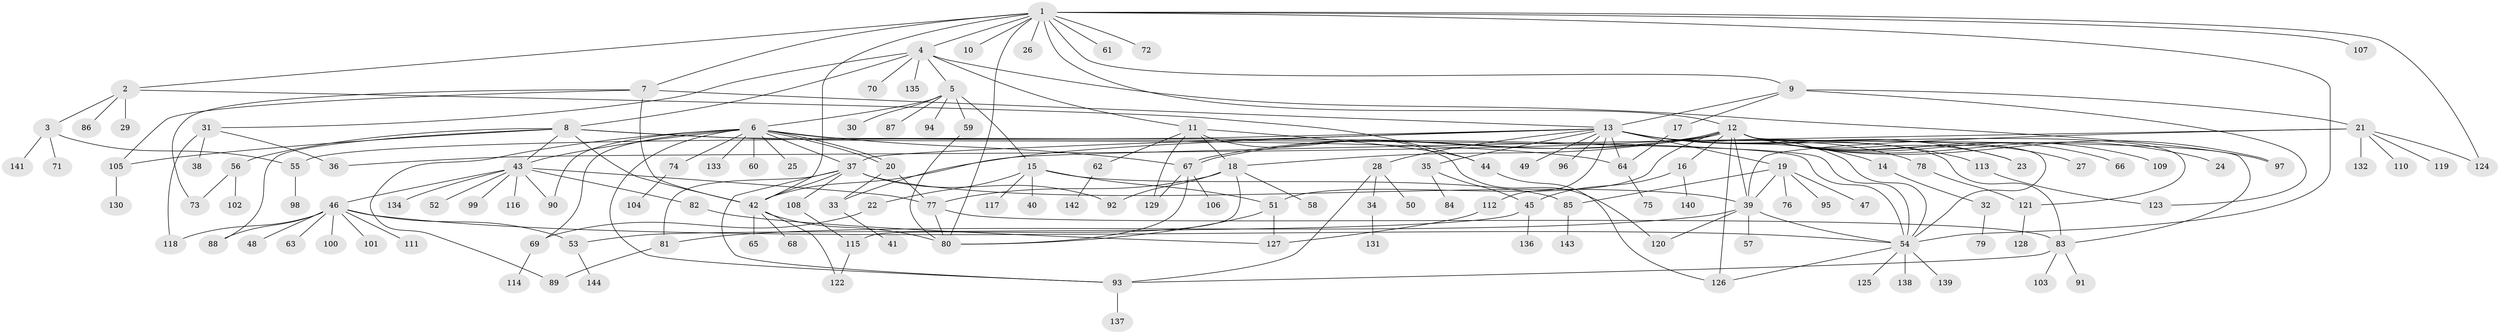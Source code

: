 // Generated by graph-tools (version 1.1) at 2025/49/03/09/25 03:49:56]
// undirected, 144 vertices, 207 edges
graph export_dot {
graph [start="1"]
  node [color=gray90,style=filled];
  1;
  2;
  3;
  4;
  5;
  6;
  7;
  8;
  9;
  10;
  11;
  12;
  13;
  14;
  15;
  16;
  17;
  18;
  19;
  20;
  21;
  22;
  23;
  24;
  25;
  26;
  27;
  28;
  29;
  30;
  31;
  32;
  33;
  34;
  35;
  36;
  37;
  38;
  39;
  40;
  41;
  42;
  43;
  44;
  45;
  46;
  47;
  48;
  49;
  50;
  51;
  52;
  53;
  54;
  55;
  56;
  57;
  58;
  59;
  60;
  61;
  62;
  63;
  64;
  65;
  66;
  67;
  68;
  69;
  70;
  71;
  72;
  73;
  74;
  75;
  76;
  77;
  78;
  79;
  80;
  81;
  82;
  83;
  84;
  85;
  86;
  87;
  88;
  89;
  90;
  91;
  92;
  93;
  94;
  95;
  96;
  97;
  98;
  99;
  100;
  101;
  102;
  103;
  104;
  105;
  106;
  107;
  108;
  109;
  110;
  111;
  112;
  113;
  114;
  115;
  116;
  117;
  118;
  119;
  120;
  121;
  122;
  123;
  124;
  125;
  126;
  127;
  128;
  129;
  130;
  131;
  132;
  133;
  134;
  135;
  136;
  137;
  138;
  139;
  140;
  141;
  142;
  143;
  144;
  1 -- 2;
  1 -- 4;
  1 -- 7;
  1 -- 9;
  1 -- 10;
  1 -- 12;
  1 -- 26;
  1 -- 42;
  1 -- 54;
  1 -- 61;
  1 -- 72;
  1 -- 80;
  1 -- 107;
  1 -- 124;
  2 -- 3;
  2 -- 29;
  2 -- 44;
  2 -- 86;
  3 -- 55;
  3 -- 71;
  3 -- 141;
  4 -- 5;
  4 -- 8;
  4 -- 11;
  4 -- 31;
  4 -- 70;
  4 -- 97;
  4 -- 135;
  5 -- 6;
  5 -- 15;
  5 -- 30;
  5 -- 59;
  5 -- 87;
  5 -- 94;
  6 -- 20;
  6 -- 20;
  6 -- 25;
  6 -- 37;
  6 -- 43;
  6 -- 54;
  6 -- 60;
  6 -- 67;
  6 -- 69;
  6 -- 74;
  6 -- 89;
  6 -- 90;
  6 -- 93;
  6 -- 133;
  7 -- 13;
  7 -- 42;
  7 -- 73;
  7 -- 105;
  8 -- 42;
  8 -- 43;
  8 -- 54;
  8 -- 56;
  8 -- 64;
  8 -- 88;
  8 -- 105;
  9 -- 13;
  9 -- 17;
  9 -- 21;
  9 -- 123;
  11 -- 18;
  11 -- 44;
  11 -- 62;
  11 -- 120;
  11 -- 129;
  12 -- 16;
  12 -- 18;
  12 -- 23;
  12 -- 24;
  12 -- 27;
  12 -- 36;
  12 -- 39;
  12 -- 51;
  12 -- 54;
  12 -- 66;
  12 -- 67;
  12 -- 67;
  12 -- 83;
  12 -- 97;
  12 -- 109;
  12 -- 121;
  12 -- 126;
  13 -- 14;
  13 -- 19;
  13 -- 23;
  13 -- 28;
  13 -- 33;
  13 -- 35;
  13 -- 37;
  13 -- 49;
  13 -- 54;
  13 -- 55;
  13 -- 64;
  13 -- 78;
  13 -- 83;
  13 -- 96;
  13 -- 112;
  13 -- 113;
  14 -- 32;
  15 -- 22;
  15 -- 40;
  15 -- 51;
  15 -- 85;
  15 -- 117;
  16 -- 45;
  16 -- 140;
  17 -- 64;
  18 -- 58;
  18 -- 77;
  18 -- 92;
  18 -- 115;
  19 -- 39;
  19 -- 47;
  19 -- 76;
  19 -- 85;
  19 -- 95;
  20 -- 33;
  20 -- 77;
  21 -- 39;
  21 -- 42;
  21 -- 110;
  21 -- 119;
  21 -- 124;
  21 -- 132;
  22 -- 69;
  28 -- 34;
  28 -- 50;
  28 -- 93;
  31 -- 36;
  31 -- 38;
  31 -- 118;
  32 -- 79;
  33 -- 41;
  34 -- 131;
  35 -- 45;
  35 -- 84;
  37 -- 39;
  37 -- 42;
  37 -- 81;
  37 -- 92;
  37 -- 93;
  37 -- 108;
  39 -- 54;
  39 -- 57;
  39 -- 81;
  39 -- 120;
  42 -- 65;
  42 -- 68;
  42 -- 80;
  42 -- 122;
  43 -- 46;
  43 -- 52;
  43 -- 77;
  43 -- 82;
  43 -- 90;
  43 -- 99;
  43 -- 116;
  43 -- 134;
  44 -- 126;
  45 -- 53;
  45 -- 136;
  46 -- 48;
  46 -- 53;
  46 -- 54;
  46 -- 63;
  46 -- 88;
  46 -- 100;
  46 -- 101;
  46 -- 111;
  46 -- 118;
  51 -- 80;
  51 -- 127;
  53 -- 144;
  54 -- 125;
  54 -- 126;
  54 -- 138;
  54 -- 139;
  55 -- 98;
  56 -- 73;
  56 -- 102;
  59 -- 80;
  62 -- 142;
  64 -- 75;
  67 -- 80;
  67 -- 106;
  67 -- 129;
  69 -- 114;
  74 -- 104;
  77 -- 80;
  77 -- 83;
  78 -- 121;
  81 -- 89;
  82 -- 127;
  83 -- 91;
  83 -- 93;
  83 -- 103;
  85 -- 143;
  93 -- 137;
  105 -- 130;
  108 -- 115;
  112 -- 127;
  113 -- 123;
  115 -- 122;
  121 -- 128;
}
